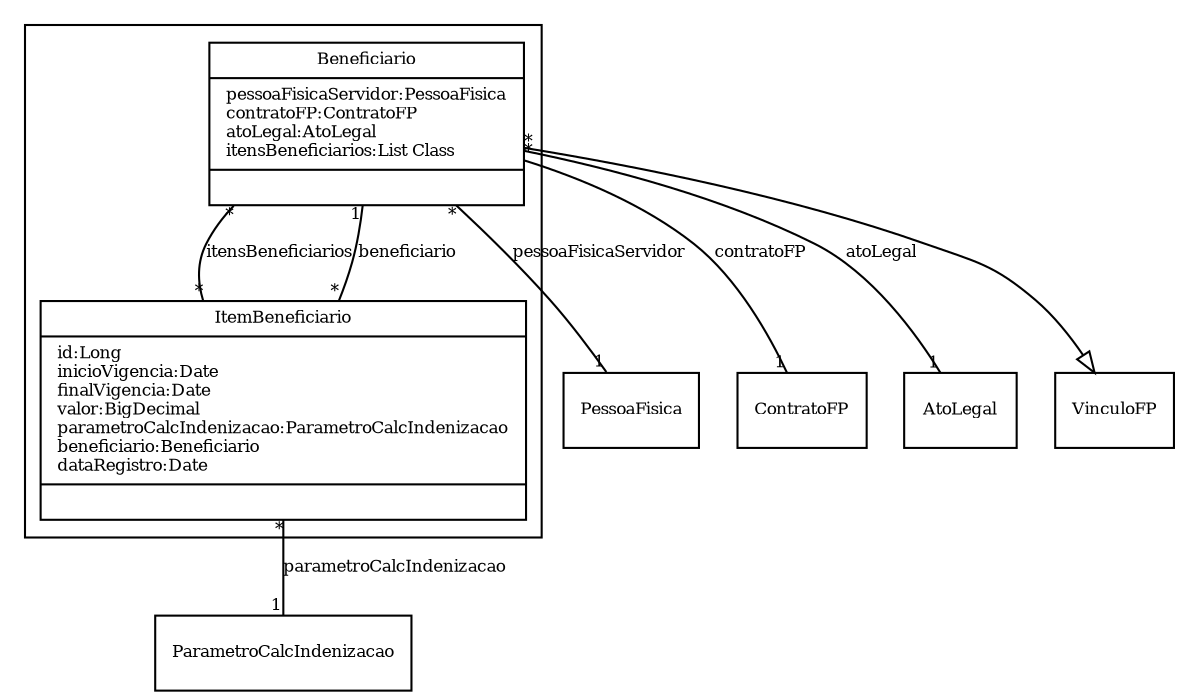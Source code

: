 digraph G{
fontname = "Times-Roman"
fontsize = 8

node [
        fontname = "Times-Roman"
        fontsize = 8
        shape = "record"
]

edge [
        fontname = "Times-Roman"
        fontsize = 8
]

subgraph clusterBENEFICIARIOS_DE_PENSAO_JUDICIAL_TRAMITADA_E_JULGADA
{
Beneficiario [label = "{Beneficiario|pessoaFisicaServidor:PessoaFisica\lcontratoFP:ContratoFP\latoLegal:AtoLegal\litensBeneficiarios:List Class\l|\l}"]
ItemBeneficiario [label = "{ItemBeneficiario|id:Long\linicioVigencia:Date\lfinalVigencia:Date\lvalor:BigDecimal\lparametroCalcIndenizacao:ParametroCalcIndenizacao\lbeneficiario:Beneficiario\ldataRegistro:Date\l|\l}"]
}
edge [arrowhead = "none" headlabel = "1" taillabel = "*"] Beneficiario -> PessoaFisica [label = "pessoaFisicaServidor"]
edge [arrowhead = "none" headlabel = "1" taillabel = "*"] Beneficiario -> ContratoFP [label = "contratoFP"]
edge [arrowhead = "none" headlabel = "1" taillabel = "*"] Beneficiario -> AtoLegal [label = "atoLegal"]
edge [arrowhead = "none" headlabel = "*" taillabel = "*"] Beneficiario -> ItemBeneficiario [label = "itensBeneficiarios"]
edge [ arrowhead = "empty" headlabel = "" taillabel = ""] Beneficiario -> VinculoFP
edge [arrowhead = "none" headlabel = "1" taillabel = "*"] ItemBeneficiario -> ParametroCalcIndenizacao [label = "parametroCalcIndenizacao"]
edge [arrowhead = "none" headlabel = "1" taillabel = "*"] ItemBeneficiario -> Beneficiario [label = "beneficiario"]
}
